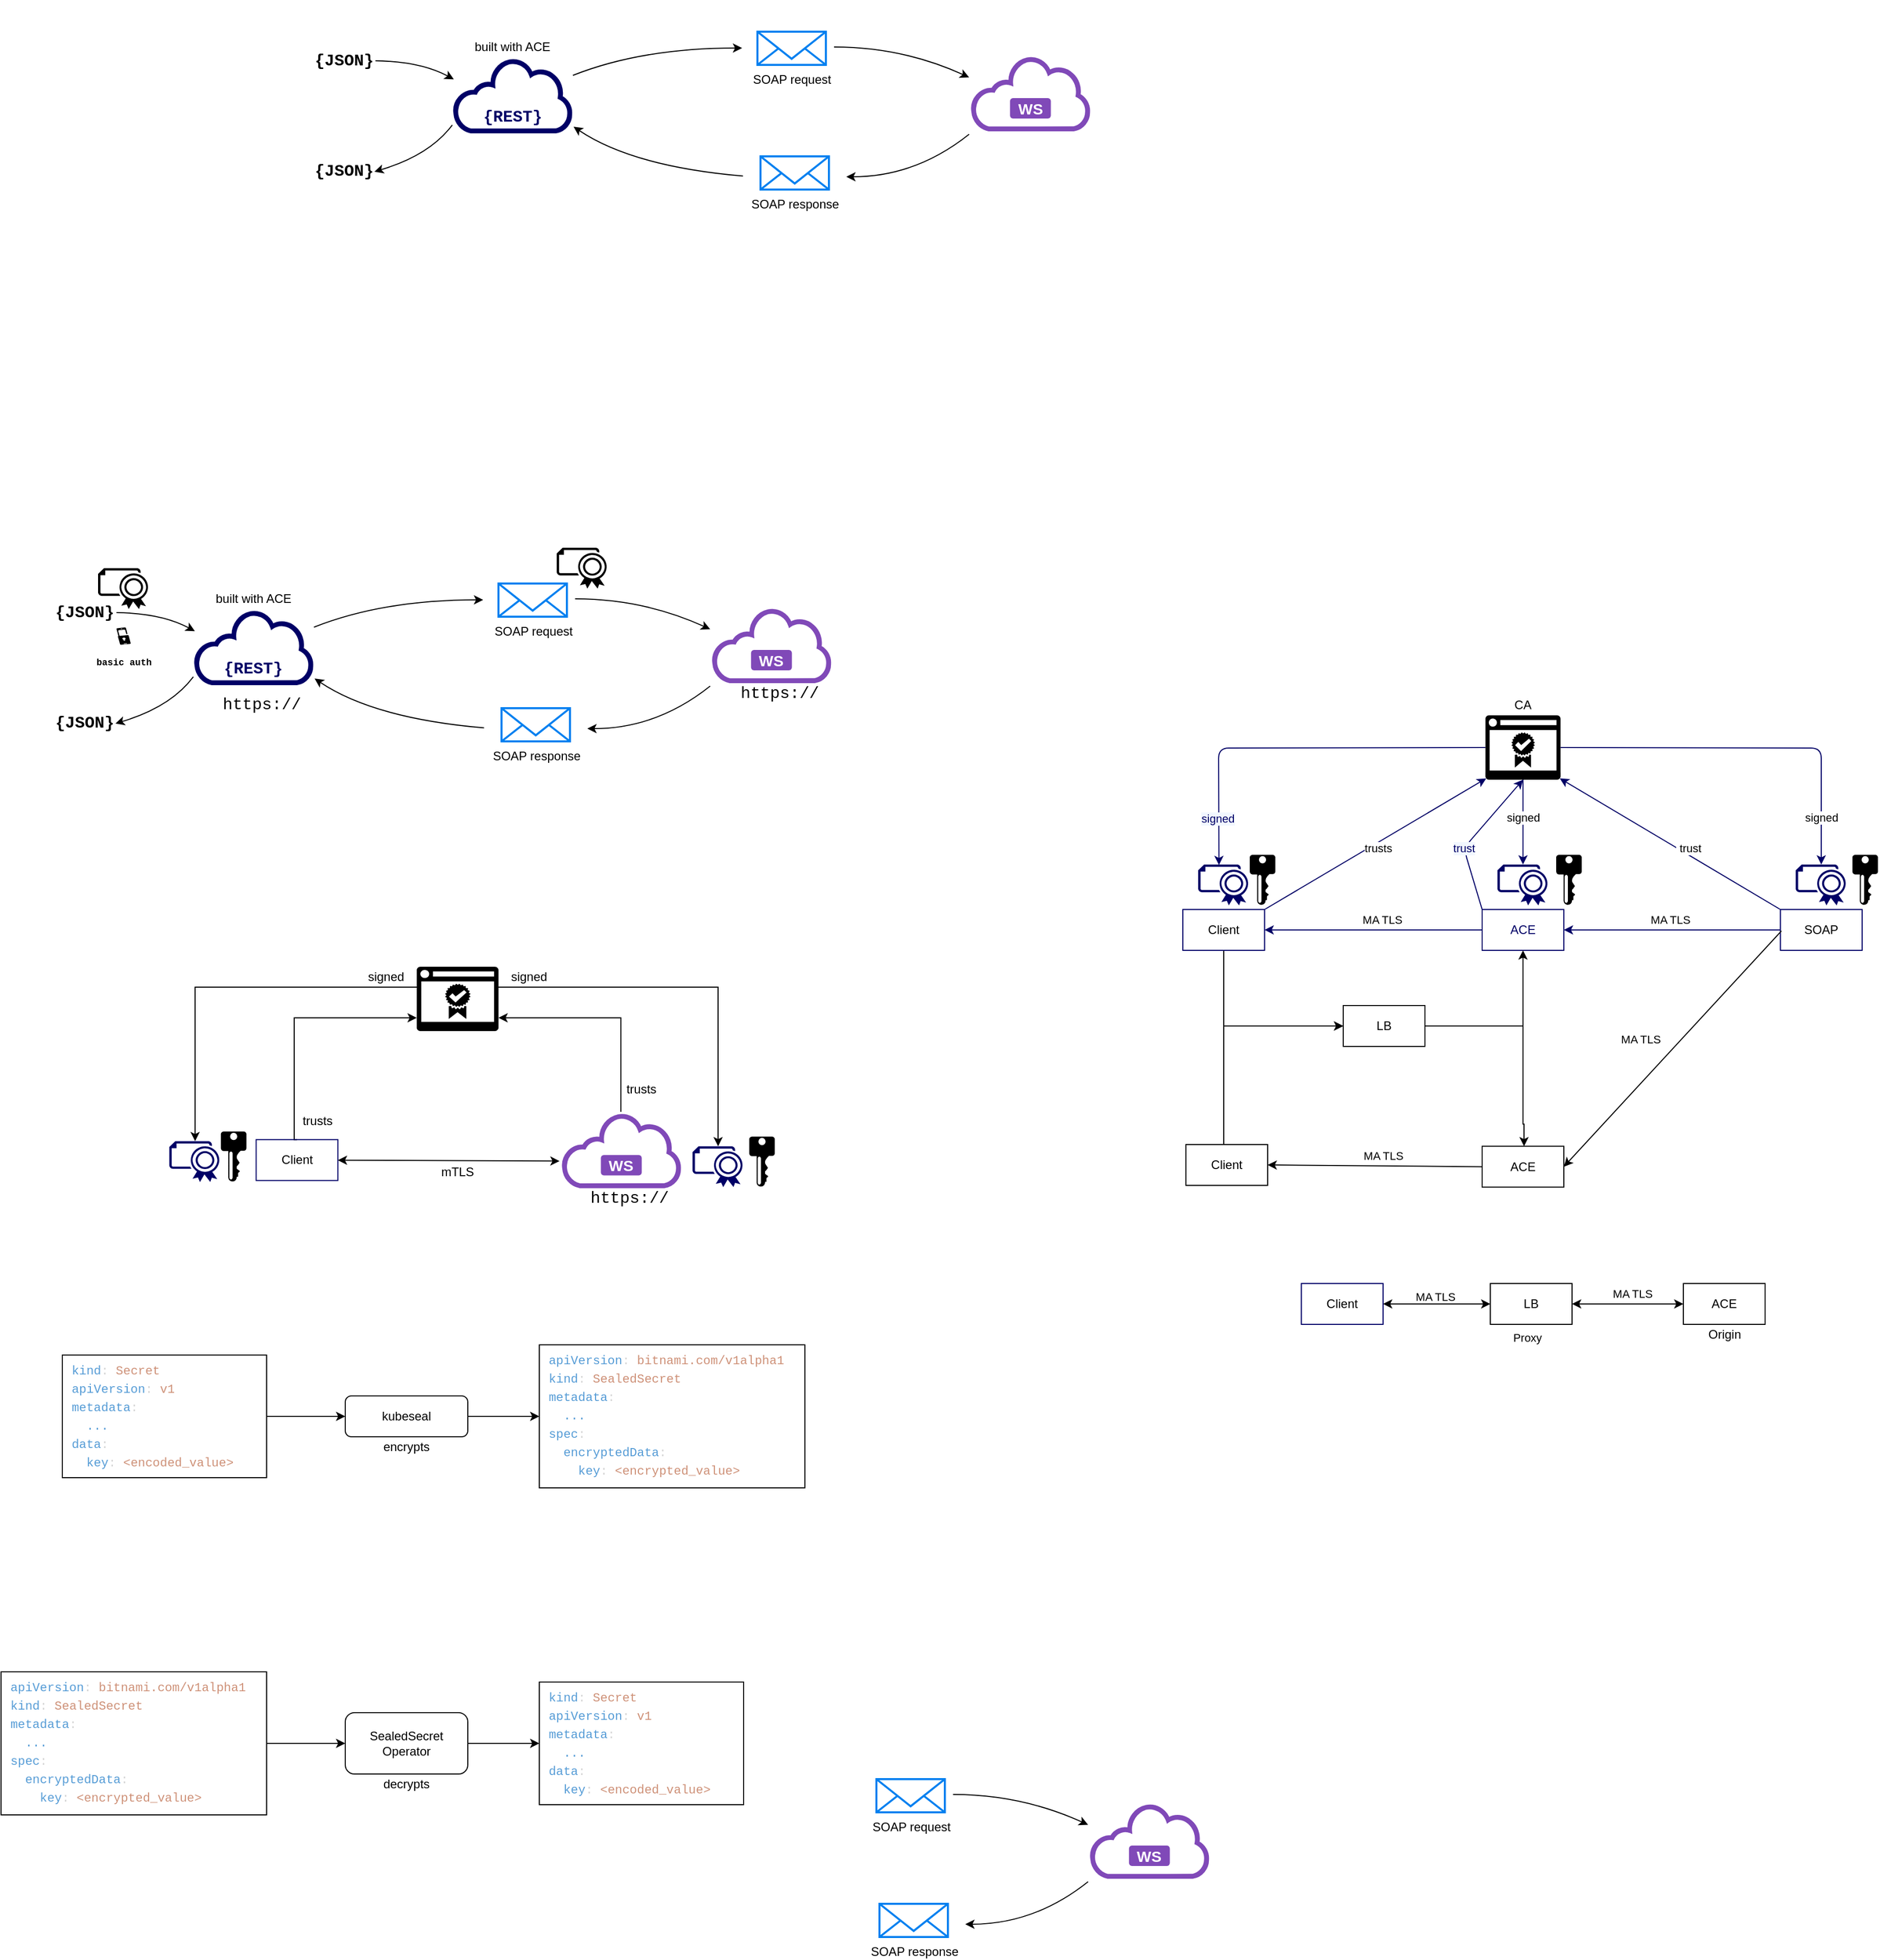 <mxfile version="13.7.9" type="device"><diagram id="s2Fi430hEb6-xvTt9j-P" name="Page-1"><mxGraphModel dx="6022" dy="1824" grid="1" gridSize="10" guides="1" tooltips="1" connect="1" arrows="1" fold="1" page="1" pageScale="1" pageWidth="1169" pageHeight="827" background="none" math="0" shadow="0"><root><mxCell id="0"/><mxCell id="1" parent="0"/><mxCell id="_jxXaFWW-dZACPK-E8hY-2" value="SOAP request" style="html=1;verticalLabelPosition=bottom;align=center;labelBackgroundColor=none;verticalAlign=top;strokeWidth=2;strokeColor=#0080F0;shadow=0;dashed=0;shape=mxgraph.ios7.icons.mail;fillColor=none;" parent="1" vertex="1"><mxGeometry x="-3080" y="215" width="67" height="32.5" as="geometry"/></mxCell><mxCell id="_jxXaFWW-dZACPK-E8hY-3" value="" style="endArrow=classic;html=1;fontColor=#FFFFFF;curved=1;" parent="1" edge="1"><mxGeometry width="50" height="50" relative="1" as="geometry"><mxPoint x="-3005" y="230" as="sourcePoint"/><mxPoint x="-2872.75" y="259.719" as="targetPoint"/><Array as="points"><mxPoint x="-2938" y="230"/></Array></mxGeometry></mxCell><mxCell id="_jxXaFWW-dZACPK-E8hY-4" value="SOAP response" style="html=1;verticalLabelPosition=bottom;align=center;labelBackgroundColor=none;verticalAlign=top;strokeWidth=2;strokeColor=#0080F0;shadow=0;dashed=0;shape=mxgraph.ios7.icons.mail;fillColor=none;" parent="1" vertex="1"><mxGeometry x="-3077" y="337" width="67" height="32.5" as="geometry"/></mxCell><mxCell id="_jxXaFWW-dZACPK-E8hY-5" value="" style="endArrow=classic;html=1;fontColor=#FFFFFF;curved=1;exitX=0;exitY=0.75;exitDx=0;exitDy=0;" parent="1" edge="1"><mxGeometry width="50" height="50" relative="1" as="geometry"><mxPoint x="-2872.75" y="315.375" as="sourcePoint"/><mxPoint x="-2993" y="357" as="targetPoint"/><Array as="points"><mxPoint x="-2925" y="357"/></Array></mxGeometry></mxCell><mxCell id="_jxXaFWW-dZACPK-E8hY-6" value="" style="aspect=fixed;pointerEvents=1;shadow=0;dashed=0;html=1;strokeColor=none;labelPosition=center;verticalLabelPosition=bottom;verticalAlign=top;align=center;shape=mxgraph.azure.certificate;labelBackgroundColor=none;fontFamily=Courier New;fontSize=16;fontColor=#FFFFFF;fillColor=#000000;" parent="1" vertex="1"><mxGeometry x="-3023" y="180" width="50" height="40" as="geometry"/></mxCell><mxCell id="fLvHwBjZrpjNvpv5mXEs-1" value="built with ACE" style="shape=image;verticalLabelPosition=bottom;labelBackgroundColor=none;verticalAlign=top;aspect=fixed;imageAspect=0;image=https://raw.githubusercontent.com/ot4i/ace-docker/master/app_connect_light_256x256.png;" parent="1" vertex="1"><mxGeometry x="-3335.61" y="184.13" width="31.74" height="31.74" as="geometry"/></mxCell><mxCell id="fLvHwBjZrpjNvpv5mXEs-3" value="{JSON}" style="text;html=1;strokeColor=none;fillColor=none;align=center;verticalAlign=middle;whiteSpace=wrap;rounded=0;labelBackgroundColor=none;fontFamily=Courier New;fontStyle=1;fontSize=16;" parent="1" vertex="1"><mxGeometry x="-3516" y="229" width="62" height="29" as="geometry"/></mxCell><mxCell id="fLvHwBjZrpjNvpv5mXEs-4" value="{JSON}" style="text;html=1;strokeColor=none;align=center;verticalAlign=middle;whiteSpace=wrap;rounded=0;labelBackgroundColor=none;fontFamily=Courier New;fontStyle=1;fontSize=16;" parent="1" vertex="1"><mxGeometry x="-3516" y="337" width="62" height="29" as="geometry"/></mxCell><mxCell id="fLvHwBjZrpjNvpv5mXEs-5" value="" style="curved=1;endArrow=classic;html=1;fontFamily=Courier New;fontSize=16;fontColor=#FFFFFF;exitX=-0.015;exitY=0.906;exitDx=0;exitDy=0;exitPerimeter=0;" parent="1" source="S-pmI-sFf-52IfxmcHyP-1" edge="1"><mxGeometry width="50" height="50" relative="1" as="geometry"><mxPoint x="-3364" y="312" as="sourcePoint"/><mxPoint x="-3455" y="352" as="targetPoint"/><Array as="points"><mxPoint x="-3401" y="336"/></Array></mxGeometry></mxCell><mxCell id="fLvHwBjZrpjNvpv5mXEs-6" value="" style="curved=1;endArrow=classic;html=1;fontFamily=Courier New;fontSize=16;fontColor=#FFFFFF;entryX=-0.002;entryY=0.276;entryDx=0;entryDy=0;exitX=1;exitY=0.5;exitDx=0;exitDy=0;entryPerimeter=0;" parent="1" source="fLvHwBjZrpjNvpv5mXEs-3" target="S-pmI-sFf-52IfxmcHyP-1" edge="1"><mxGeometry width="50" height="50" relative="1" as="geometry"><mxPoint x="-3370" y="251" as="sourcePoint"/><mxPoint x="-3358" y="274.465" as="targetPoint"/><Array as="points"><mxPoint x="-3410" y="244"/></Array></mxGeometry></mxCell><mxCell id="fLvHwBjZrpjNvpv5mXEs-7" value="" style="curved=1;endArrow=classic;html=1;fontFamily=Courier New;fontSize=16;fontColor=#FFFFFF;exitX=1.016;exitY=0.222;exitDx=0;exitDy=0;exitPerimeter=0;" parent="1" source="S-pmI-sFf-52IfxmcHyP-1" edge="1"><mxGeometry width="50" height="50" relative="1" as="geometry"><mxPoint x="-3271.21" y="274.465" as="sourcePoint"/><mxPoint x="-3095" y="231" as="targetPoint"/><Array as="points"><mxPoint x="-3193" y="231"/></Array></mxGeometry></mxCell><mxCell id="fLvHwBjZrpjNvpv5mXEs-8" value="" style="curved=1;endArrow=none;html=1;fontFamily=Courier New;fontSize=16;fontColor=#FFFFFF;entryX=-0.047;entryY=0.532;entryDx=0;entryDy=0;entryPerimeter=0;startArrow=classic;startFill=1;endFill=0;" parent="1" edge="1"><mxGeometry width="50" height="50" relative="1" as="geometry"><mxPoint x="-3260" y="308" as="sourcePoint"/><mxPoint x="-3094.149" y="356.29" as="targetPoint"/><Array as="points"><mxPoint x="-3202" y="347"/></Array></mxGeometry></mxCell><mxCell id="fLvHwBjZrpjNvpv5mXEs-9" value="https://" style="text;html=1;strokeColor=none;fillColor=none;align=center;verticalAlign=middle;whiteSpace=wrap;rounded=0;labelBackgroundColor=none;fontFamily=Courier New;fontSize=16;" parent="1" vertex="1"><mxGeometry x="-3377" y="324" width="131" height="20" as="geometry"/></mxCell><mxCell id="fLvHwBjZrpjNvpv5mXEs-10" value="&lt;font style=&quot;font-size: 9px&quot;&gt;&lt;b&gt;basic auth&lt;/b&gt;&lt;/font&gt;" style="verticalLabelPosition=bottom;html=1;verticalAlign=top;align=center;strokeColor=none;shape=mxgraph.azure.multi_factor_authentication;pointerEvents=1;labelBackgroundColor=none;fontFamily=Courier New;fontSize=16;fillColor=#000000;" parent="1" vertex="1"><mxGeometry x="-3454" y="258" width="14" height="17" as="geometry"/></mxCell><mxCell id="fLvHwBjZrpjNvpv5mXEs-11" value="" style="aspect=fixed;pointerEvents=1;shadow=0;dashed=0;html=1;strokeColor=none;labelPosition=center;verticalLabelPosition=bottom;verticalAlign=top;align=center;shape=mxgraph.azure.certificate;labelBackgroundColor=none;fontFamily=Courier New;fontSize=16;fontColor=#FFFFFF;fillColor=#000000;" parent="1" vertex="1"><mxGeometry x="-3472" y="200" width="50" height="40" as="geometry"/></mxCell><mxCell id="S-pmI-sFf-52IfxmcHyP-1" value="" style="aspect=fixed;pointerEvents=1;shadow=0;dashed=0;html=1;labelPosition=center;verticalLabelPosition=bottom;verticalAlign=top;align=center;shape=mxgraph.mscae.enterprise.internet_hollow;labelBackgroundColor=none;fontColor=#000000;strokeWidth=3;strokeColor=#000066;" parent="1" vertex="1"><mxGeometry x="-3377" y="242" width="114.52" height="71" as="geometry"/></mxCell><mxCell id="S-pmI-sFf-52IfxmcHyP-2" value="{REST}" style="text;html=1;strokeColor=none;align=center;verticalAlign=middle;whiteSpace=wrap;rounded=0;labelBackgroundColor=none;fontFamily=Courier New;fontStyle=1;fontSize=16;fontColor=#000066;" parent="1" vertex="1"><mxGeometry x="-3350.74" y="284" width="62" height="29" as="geometry"/></mxCell><mxCell id="iRGldr39KVxeXIt1R24s-1" style="edgeStyle=orthogonalEdgeStyle;rounded=0;orthogonalLoop=1;jettySize=auto;html=1;entryX=0;entryY=0.5;entryDx=0;entryDy=0;" parent="1" source="iRGldr39KVxeXIt1R24s-2" target="iRGldr39KVxeXIt1R24s-39" edge="1"><mxGeometry relative="1" as="geometry"><Array as="points"><mxPoint x="-2370" y="648"/></Array></mxGeometry></mxCell><mxCell id="iRGldr39KVxeXIt1R24s-2" value="Client" style="rounded=0;whiteSpace=wrap;html=1;fillColor=none;strokeColor=#000066;" parent="1" vertex="1"><mxGeometry x="-2410" y="534" width="80" height="40" as="geometry"/></mxCell><mxCell id="iRGldr39KVxeXIt1R24s-3" value="" style="group;fontColor=#FFFFFF;" parent="1" vertex="1" connectable="0"><mxGeometry x="-2405" y="474" width="70" height="50" as="geometry"/></mxCell><mxCell id="iRGldr39KVxeXIt1R24s-4" value="ACE" style="rounded=0;whiteSpace=wrap;html=1;fillColor=none;strokeColor=#000066;fontColor=#000066;" parent="1" vertex="1"><mxGeometry x="-2117" y="534" width="80" height="40" as="geometry"/></mxCell><mxCell id="iRGldr39KVxeXIt1R24s-5" value="SOAP" style="rounded=0;whiteSpace=wrap;html=1;fillColor=none;strokeColor=#000066;" parent="1" vertex="1"><mxGeometry x="-1825" y="534" width="80" height="40" as="geometry"/></mxCell><mxCell id="iRGldr39KVxeXIt1R24s-6" value="" style="endArrow=classic;html=1;exitX=0.5;exitY=1;exitDx=0;exitDy=0;exitPerimeter=0;entryX=0.5;entryY=0;entryDx=0;entryDy=0;entryPerimeter=0;strokeColor=#000066;labelBackgroundColor=#F2F7FF;fontColor=#000066;" parent="1" source="iRGldr39KVxeXIt1R24s-27" target="iRGldr39KVxeXIt1R24s-8" edge="1"><mxGeometry width="50" height="50" relative="1" as="geometry"><mxPoint x="-1995" y="524" as="sourcePoint"/><mxPoint x="-2055" y="484" as="targetPoint"/></mxGeometry></mxCell><mxCell id="iRGldr39KVxeXIt1R24s-7" value="signed" style="edgeLabel;html=1;align=center;verticalAlign=middle;resizable=0;points=[];labelBackgroundColor=#ffffff;" parent="iRGldr39KVxeXIt1R24s-6" vertex="1" connectable="0"><mxGeometry x="-0.104" relative="1" as="geometry"><mxPoint as="offset"/></mxGeometry></mxCell><mxCell id="iRGldr39KVxeXIt1R24s-8" value="" style="aspect=fixed;pointerEvents=1;shadow=0;dashed=0;html=1;labelPosition=center;verticalLabelPosition=bottom;verticalAlign=top;align=center;shape=mxgraph.azure.certificate;fontColor=#FFFFFF;strokeColor=none;fillColor=#000066;" parent="1" vertex="1"><mxGeometry x="-2102" y="490" width="50" height="40" as="geometry"/></mxCell><mxCell id="iRGldr39KVxeXIt1R24s-9" value="" style="aspect=fixed;pointerEvents=1;shadow=0;dashed=0;html=1;labelPosition=center;verticalLabelPosition=bottom;verticalAlign=top;align=center;shape=mxgraph.mscae.enterprise.key_permissions;fontColor=#FFFFFF;strokeColor=#FFFFFF;fillColor=#000000;" parent="1" vertex="1"><mxGeometry x="-2045" y="480" width="26" height="50" as="geometry"/></mxCell><mxCell id="iRGldr39KVxeXIt1R24s-10" value="" style="aspect=fixed;pointerEvents=1;shadow=0;dashed=0;html=1;strokeColor=none;labelPosition=center;verticalLabelPosition=bottom;verticalAlign=top;align=center;shape=mxgraph.azure.certificate;fontColor=#FFFFFF;fillColor=#000066;" parent="1" vertex="1"><mxGeometry x="-1810" y="490" width="50" height="40" as="geometry"/></mxCell><mxCell id="iRGldr39KVxeXIt1R24s-11" value="" style="aspect=fixed;pointerEvents=1;shadow=0;dashed=0;html=1;labelPosition=center;verticalLabelPosition=bottom;verticalAlign=top;align=center;shape=mxgraph.mscae.enterprise.key_permissions;fontColor=#FFFFFF;strokeColor=#FFFFFF;fillColor=#000000;" parent="1" vertex="1"><mxGeometry x="-1755" y="480" width="26" height="50" as="geometry"/></mxCell><mxCell id="iRGldr39KVxeXIt1R24s-12" value="" style="aspect=fixed;pointerEvents=1;shadow=0;dashed=0;html=1;strokeColor=none;labelPosition=center;verticalLabelPosition=bottom;verticalAlign=top;align=center;shape=mxgraph.azure.certificate;fontColor=#FFFFFF;fillColor=#000066;" parent="1" vertex="1"><mxGeometry x="-2395" y="490" width="50" height="40" as="geometry"/></mxCell><mxCell id="iRGldr39KVxeXIt1R24s-13" value="" style="aspect=fixed;pointerEvents=1;shadow=0;dashed=0;html=1;labelPosition=center;verticalLabelPosition=bottom;verticalAlign=top;align=center;shape=mxgraph.mscae.enterprise.key_permissions;fontColor=#FFFFFF;fillColor=#000000;strokeColor=#FFFFFF;" parent="1" vertex="1"><mxGeometry x="-2345" y="480" width="26" height="50" as="geometry"/></mxCell><mxCell id="iRGldr39KVxeXIt1R24s-14" value="" style="endArrow=classic;html=1;exitX=1;exitY=0.5;exitDx=0;exitDy=0;exitPerimeter=0;entryX=0.5;entryY=0;entryDx=0;entryDy=0;entryPerimeter=0;strokeColor=#000066;labelBackgroundColor=#F2F7FF;fontColor=#000066;" parent="1" source="iRGldr39KVxeXIt1R24s-27" target="iRGldr39KVxeXIt1R24s-10" edge="1"><mxGeometry width="50" height="50" relative="1" as="geometry"><mxPoint x="-1995" y="524" as="sourcePoint"/><mxPoint x="-1945" y="474" as="targetPoint"/><Array as="points"><mxPoint x="-1785" y="376"/></Array></mxGeometry></mxCell><mxCell id="iRGldr39KVxeXIt1R24s-15" value="signed" style="edgeLabel;html=1;align=center;verticalAlign=middle;resizable=0;points=[];labelBackgroundColor=#FFFFFF;" parent="iRGldr39KVxeXIt1R24s-14" vertex="1" connectable="0"><mxGeometry x="0.383" y="-49" relative="1" as="geometry"><mxPoint x="49" y="67.75" as="offset"/></mxGeometry></mxCell><mxCell id="iRGldr39KVxeXIt1R24s-16" value="" style="endArrow=classic;html=1;entryX=0.407;entryY=0.013;entryDx=0;entryDy=0;entryPerimeter=0;exitX=0;exitY=0.5;exitDx=0;exitDy=0;exitPerimeter=0;strokeColor=#000066;labelBackgroundColor=none;fontColor=#000066;" parent="1" source="iRGldr39KVxeXIt1R24s-27" target="iRGldr39KVxeXIt1R24s-12" edge="1"><mxGeometry width="50" height="50" relative="1" as="geometry"><mxPoint x="-1995" y="524" as="sourcePoint"/><mxPoint x="-1945" y="474" as="targetPoint"/><Array as="points"><mxPoint x="-2375" y="376"/></Array></mxGeometry></mxCell><mxCell id="iRGldr39KVxeXIt1R24s-17" value="signed" style="edgeLabel;html=1;align=center;verticalAlign=middle;resizable=0;points=[];labelBackgroundColor=#F2F7FF;fontColor=#000066;" parent="iRGldr39KVxeXIt1R24s-16" vertex="1" connectable="0"><mxGeometry x="0.755" y="-1" relative="1" as="geometry"><mxPoint as="offset"/></mxGeometry></mxCell><mxCell id="iRGldr39KVxeXIt1R24s-18" value="" style="endArrow=classic;html=1;entryX=1;entryY=0.5;entryDx=0;entryDy=0;exitX=0;exitY=0.5;exitDx=0;exitDy=0;fontColor=#FFFFFF;strokeColor=#000066;" parent="1" source="iRGldr39KVxeXIt1R24s-4" target="iRGldr39KVxeXIt1R24s-2" edge="1"><mxGeometry width="50" height="50" relative="1" as="geometry"><mxPoint x="-1995" y="524" as="sourcePoint"/><mxPoint x="-1945" y="474" as="targetPoint"/></mxGeometry></mxCell><mxCell id="iRGldr39KVxeXIt1R24s-19" value="&amp;nbsp;MA TLS&amp;nbsp;" style="edgeLabel;html=1;align=center;verticalAlign=middle;resizable=0;points=[];labelBackgroundColor=none;" parent="iRGldr39KVxeXIt1R24s-18" vertex="1" connectable="0"><mxGeometry x="-0.075" y="-1" relative="1" as="geometry"><mxPoint y="-9" as="offset"/></mxGeometry></mxCell><mxCell id="iRGldr39KVxeXIt1R24s-20" value="" style="endArrow=classic;html=1;entryX=1;entryY=0.5;entryDx=0;entryDy=0;fontColor=#FFFFFF;strokeColor=#000066;" parent="1" source="iRGldr39KVxeXIt1R24s-5" target="iRGldr39KVxeXIt1R24s-4" edge="1"><mxGeometry width="50" height="50" relative="1" as="geometry"><mxPoint x="-1995" y="524" as="sourcePoint"/><mxPoint x="-1945" y="474" as="targetPoint"/></mxGeometry></mxCell><mxCell id="iRGldr39KVxeXIt1R24s-21" value="&amp;nbsp;MA TLS&amp;nbsp;" style="edgeLabel;html=1;align=center;verticalAlign=middle;resizable=0;points=[];labelBackgroundColor=none;" parent="iRGldr39KVxeXIt1R24s-20" vertex="1" connectable="0"><mxGeometry x="0.019" y="3" relative="1" as="geometry"><mxPoint y="-13" as="offset"/></mxGeometry></mxCell><mxCell id="iRGldr39KVxeXIt1R24s-22" value="" style="endArrow=classic;html=1;entryX=0.01;entryY=0.98;entryDx=0;entryDy=0;entryPerimeter=0;exitX=1;exitY=0;exitDx=0;exitDy=0;labelBackgroundColor=#F2F7FF;strokeColor=#000066;fontColor=#000066;" parent="1" source="iRGldr39KVxeXIt1R24s-2" target="iRGldr39KVxeXIt1R24s-27" edge="1"><mxGeometry width="50" height="50" relative="1" as="geometry"><mxPoint x="-1995" y="524" as="sourcePoint"/><mxPoint x="-1945" y="474" as="targetPoint"/></mxGeometry></mxCell><mxCell id="iRGldr39KVxeXIt1R24s-23" value="trusts" style="edgeLabel;html=1;align=center;verticalAlign=middle;resizable=0;points=[];labelBackgroundColor=#FFFFFF;" parent="iRGldr39KVxeXIt1R24s-22" vertex="1" connectable="0"><mxGeometry x="0.028" y="2" relative="1" as="geometry"><mxPoint y="7.45" as="offset"/></mxGeometry></mxCell><mxCell id="iRGldr39KVxeXIt1R24s-24" value="trust" style="endArrow=classic;html=1;exitX=0;exitY=0;exitDx=0;exitDy=0;labelBackgroundColor=#F2F7FF;strokeColor=#000066;fontColor=#000066;" parent="1" source="iRGldr39KVxeXIt1R24s-4" edge="1"><mxGeometry x="-0.172" width="50" height="50" relative="1" as="geometry"><mxPoint x="-2155" y="524" as="sourcePoint"/><mxPoint x="-2077" y="407" as="targetPoint"/><Array as="points"><mxPoint x="-2135" y="474"/></Array><mxPoint as="offset"/></mxGeometry></mxCell><mxCell id="iRGldr39KVxeXIt1R24s-25" value="" style="endArrow=classic;html=1;entryX=0.99;entryY=0.98;entryDx=0;entryDy=0;entryPerimeter=0;exitX=0;exitY=0;exitDx=0;exitDy=0;strokeColor=#000066;labelBackgroundColor=#F2F7FF;fontColor=#000066;" parent="1" source="iRGldr39KVxeXIt1R24s-5" target="iRGldr39KVxeXIt1R24s-27" edge="1"><mxGeometry width="50" height="50" relative="1" as="geometry"><mxPoint x="-1995" y="524" as="sourcePoint"/><mxPoint x="-1945" y="474" as="targetPoint"/></mxGeometry></mxCell><mxCell id="iRGldr39KVxeXIt1R24s-26" value="&amp;nbsp;trust" style="edgeLabel;html=1;align=center;verticalAlign=middle;resizable=0;points=[];labelBackgroundColor=#FFFFFF;" parent="iRGldr39KVxeXIt1R24s-25" vertex="1" connectable="0"><mxGeometry x="-0.183" relative="1" as="geometry"><mxPoint x="-1.87" y="-7.66" as="offset"/></mxGeometry></mxCell><mxCell id="iRGldr39KVxeXIt1R24s-27" value="" style="outlineConnect=0;dashed=0;verticalLabelPosition=bottom;verticalAlign=top;align=center;html=1;shape=mxgraph.aws3.certificate_manager_2;gradientColor=none;fillColor=#000000;" parent="1" vertex="1"><mxGeometry x="-2113.75" y="344" width="73.5" height="63" as="geometry"/></mxCell><mxCell id="iRGldr39KVxeXIt1R24s-28" value="CA" style="text;html=1;strokeColor=none;fillColor=none;align=center;verticalAlign=middle;whiteSpace=wrap;rounded=0;" parent="1" vertex="1"><mxGeometry x="-2097" y="324" width="40" height="20" as="geometry"/></mxCell><mxCell id="iRGldr39KVxeXIt1R24s-29" value="ACE" style="rounded=0;whiteSpace=wrap;html=1;fillColor=none;" parent="1" vertex="1"><mxGeometry x="-2117" y="765.7" width="80" height="40" as="geometry"/></mxCell><mxCell id="iRGldr39KVxeXIt1R24s-30" value="" style="endArrow=classic;html=1;entryX=1;entryY=0.5;entryDx=0;entryDy=0;fontColor=#FFFFFF;" parent="1" target="iRGldr39KVxeXIt1R24s-29" edge="1"><mxGeometry width="50" height="50" relative="1" as="geometry"><mxPoint x="-1824" y="555" as="sourcePoint"/><mxPoint x="-2036" y="555" as="targetPoint"/></mxGeometry></mxCell><mxCell id="iRGldr39KVxeXIt1R24s-31" value="&amp;nbsp;MA TLS&amp;nbsp;" style="edgeLabel;html=1;align=center;verticalAlign=middle;resizable=0;points=[];labelBackgroundColor=none;" parent="iRGldr39KVxeXIt1R24s-30" vertex="1" connectable="0"><mxGeometry x="0.019" y="3" relative="1" as="geometry"><mxPoint x="-32" y="-13.71" as="offset"/></mxGeometry></mxCell><mxCell id="iRGldr39KVxeXIt1R24s-32" style="edgeStyle=orthogonalEdgeStyle;rounded=0;orthogonalLoop=1;jettySize=auto;html=1;entryX=0;entryY=0.5;entryDx=0;entryDy=0;" parent="1" source="iRGldr39KVxeXIt1R24s-33" target="iRGldr39KVxeXIt1R24s-39" edge="1"><mxGeometry relative="1" as="geometry"><Array as="points"><mxPoint x="-2370" y="648"/></Array></mxGeometry></mxCell><mxCell id="iRGldr39KVxeXIt1R24s-33" value="Client" style="rounded=0;whiteSpace=wrap;html=1;fillColor=none;" parent="1" vertex="1"><mxGeometry x="-2407" y="764" width="80" height="40" as="geometry"/></mxCell><mxCell id="iRGldr39KVxeXIt1R24s-34" value="" style="endArrow=classic;html=1;entryX=1;entryY=0.5;entryDx=0;entryDy=0;exitX=0;exitY=0.5;exitDx=0;exitDy=0;fontColor=#FFFFFF;" parent="1" source="iRGldr39KVxeXIt1R24s-29" target="iRGldr39KVxeXIt1R24s-33" edge="1"><mxGeometry width="50" height="50" relative="1" as="geometry"><mxPoint x="-2112" y="782" as="sourcePoint"/><mxPoint x="-2325" y="782" as="targetPoint"/></mxGeometry></mxCell><mxCell id="iRGldr39KVxeXIt1R24s-35" value="&amp;nbsp;MA TLS&amp;nbsp;" style="edgeLabel;html=1;align=center;verticalAlign=middle;resizable=0;points=[];labelBackgroundColor=none;" parent="iRGldr39KVxeXIt1R24s-34" vertex="1" connectable="0"><mxGeometry x="-0.075" y="-1" relative="1" as="geometry"><mxPoint y="-9" as="offset"/></mxGeometry></mxCell><mxCell id="Xc2wX1VS3xZVUnpflvfY-30" value="&amp;nbsp;MA TLS&amp;nbsp;" style="edgeLabel;html=1;align=center;verticalAlign=middle;resizable=0;points=[];labelBackgroundColor=none;" parent="iRGldr39KVxeXIt1R24s-34" vertex="1" connectable="0"><mxGeometry x="-0.075" y="-1" relative="1" as="geometry"><mxPoint x="50.62" y="129" as="offset"/></mxGeometry></mxCell><mxCell id="Xc2wX1VS3xZVUnpflvfY-32" value="Proxy" style="edgeLabel;html=1;align=center;verticalAlign=middle;resizable=0;points=[];labelBackgroundColor=none;" parent="iRGldr39KVxeXIt1R24s-34" vertex="1" connectable="0"><mxGeometry x="-0.075" y="-1" relative="1" as="geometry"><mxPoint x="140.62" y="169" as="offset"/></mxGeometry></mxCell><mxCell id="Xc2wX1VS3xZVUnpflvfY-34" value="&amp;nbsp;MA TLS&amp;nbsp;" style="edgeLabel;html=1;align=center;verticalAlign=middle;resizable=0;points=[];labelBackgroundColor=none;" parent="iRGldr39KVxeXIt1R24s-34" vertex="1" connectable="0"><mxGeometry x="-0.075" y="-1" relative="1" as="geometry"><mxPoint x="244.13" y="126.09" as="offset"/></mxGeometry></mxCell><mxCell id="iRGldr39KVxeXIt1R24s-37" style="edgeStyle=orthogonalEdgeStyle;rounded=0;orthogonalLoop=1;jettySize=auto;html=1;" parent="1" source="iRGldr39KVxeXIt1R24s-39" target="iRGldr39KVxeXIt1R24s-4" edge="1"><mxGeometry relative="1" as="geometry"><Array as="points"><mxPoint x="-2077" y="648"/></Array></mxGeometry></mxCell><mxCell id="iRGldr39KVxeXIt1R24s-38" style="edgeStyle=orthogonalEdgeStyle;rounded=0;orthogonalLoop=1;jettySize=auto;html=1;" parent="1" source="iRGldr39KVxeXIt1R24s-39" target="iRGldr39KVxeXIt1R24s-29" edge="1"><mxGeometry relative="1" as="geometry"><Array as="points"><mxPoint x="-2077" y="648"/><mxPoint x="-2077" y="744"/><mxPoint x="-2076" y="744"/></Array><mxPoint x="-2076" y="763" as="targetPoint"/></mxGeometry></mxCell><mxCell id="iRGldr39KVxeXIt1R24s-39" value="LB&lt;br&gt;" style="rounded=0;whiteSpace=wrap;html=1;fillColor=none;" parent="1" vertex="1"><mxGeometry x="-2253" y="628" width="80" height="40" as="geometry"/></mxCell><mxCell id="iRGldr39KVxeXIt1R24s-66" style="rounded=0;orthogonalLoop=1;jettySize=auto;html=1;entryX=-0.028;entryY=0.648;entryDx=0;entryDy=0;labelBackgroundColor=#F2F7FF;strokeColor=#000000;fontColor=#000000;entryPerimeter=0;startArrow=classic;startFill=1;" parent="1" source="iRGldr39KVxeXIt1R24s-44" target="iRGldr39KVxeXIt1R24s-53" edge="1"><mxGeometry relative="1" as="geometry"/></mxCell><mxCell id="iRGldr39KVxeXIt1R24s-74" style="rounded=0;orthogonalLoop=1;jettySize=auto;html=1;entryX=0.5;entryY=1;entryDx=0;entryDy=0;entryPerimeter=0;labelBackgroundColor=#F2F7FF;startArrow=classic;startFill=1;fontColor=#000000;strokeColor=none;edgeStyle=orthogonalEdgeStyle;exitX=0.5;exitY=0;exitDx=0;exitDy=0;" parent="1" source="iRGldr39KVxeXIt1R24s-44" target="iRGldr39KVxeXIt1R24s-47" edge="1"><mxGeometry relative="1" as="geometry"><Array as="points"><mxPoint x="-3360" y="707"/><mxPoint x="-3150" y="707"/><mxPoint x="-3150" y="653"/></Array></mxGeometry></mxCell><mxCell id="iRGldr39KVxeXIt1R24s-75" style="edgeStyle=orthogonalEdgeStyle;rounded=0;orthogonalLoop=1;jettySize=auto;html=1;labelBackgroundColor=#F2F7FF;startArrow=none;startFill=0;strokeColor=#000000;fontColor=#000000;exitX=0.5;exitY=0;exitDx=0;exitDy=0;" parent="1" source="iRGldr39KVxeXIt1R24s-44" target="iRGldr39KVxeXIt1R24s-47" edge="1"><mxGeometry relative="1" as="geometry"><mxPoint x="-3161" y="630" as="targetPoint"/><Array as="points"><mxPoint x="-3280" y="759"/><mxPoint x="-3280" y="640"/></Array></mxGeometry></mxCell><mxCell id="iRGldr39KVxeXIt1R24s-44" value="Client" style="rounded=0;whiteSpace=wrap;html=1;fillColor=none;strokeColor=#000066;" parent="1" vertex="1"><mxGeometry x="-3317.24" y="759.2" width="80" height="40" as="geometry"/></mxCell><mxCell id="iRGldr39KVxeXIt1R24s-60" value="" style="edgeStyle=orthogonalEdgeStyle;rounded=0;orthogonalLoop=1;jettySize=auto;html=1;entryX=0.5;entryY=0;entryDx=0;entryDy=0;entryPerimeter=0;labelBackgroundColor=none;strokeColor=#000000;fontColor=#000000;" parent="1" source="iRGldr39KVxeXIt1R24s-47" target="iRGldr39KVxeXIt1R24s-56" edge="1"><mxGeometry x="0.726" relative="1" as="geometry"><Array as="points"><mxPoint x="-3377" y="610"/><mxPoint x="-3377" y="761"/></Array><mxPoint as="offset"/></mxGeometry></mxCell><mxCell id="iRGldr39KVxeXIt1R24s-47" value="" style="outlineConnect=0;dashed=0;verticalLabelPosition=bottom;verticalAlign=top;align=center;html=1;shape=mxgraph.aws3.certificate_manager_2;gradientColor=none;fillColor=#000000;" parent="1" vertex="1"><mxGeometry x="-3160" y="590" width="80" height="63" as="geometry"/></mxCell><mxCell id="iRGldr39KVxeXIt1R24s-50" value="" style="group" parent="1" vertex="1" connectable="0"><mxGeometry x="-2870" y="240" width="131" height="93" as="geometry"/></mxCell><mxCell id="_jxXaFWW-dZACPK-E8hY-7" value="https://" style="text;html=1;strokeColor=none;fillColor=none;align=center;verticalAlign=middle;whiteSpace=wrap;rounded=0;labelBackgroundColor=none;fontFamily=Courier New;fontSize=16;" parent="iRGldr39KVxeXIt1R24s-50" vertex="1"><mxGeometry y="73" width="131" height="20" as="geometry"/></mxCell><mxCell id="_jxXaFWW-dZACPK-E8hY-12" value="" style="aspect=fixed;pointerEvents=1;shadow=0;dashed=0;html=1;labelPosition=center;verticalLabelPosition=bottom;verticalAlign=top;align=center;shape=mxgraph.mscae.enterprise.internet_hollow;labelBackgroundColor=none;fontColor=#000000;strokeWidth=3;strokeColor=#8049B8;" parent="iRGldr39KVxeXIt1R24s-50" vertex="1"><mxGeometry width="114.52" height="71" as="geometry"/></mxCell><mxCell id="_jxXaFWW-dZACPK-E8hY-14" value="WS" style="text;html=1;strokeColor=none;align=center;verticalAlign=middle;whiteSpace=wrap;rounded=1;labelBackgroundColor=none;fontColor=#FFFFFF;fontStyle=1;fontSize=15;fillColor=#8049B8;" parent="iRGldr39KVxeXIt1R24s-50" vertex="1"><mxGeometry x="37.26" y="40" width="40" height="20" as="geometry"/></mxCell><mxCell id="iRGldr39KVxeXIt1R24s-51" value="" style="group" parent="1" vertex="1" connectable="0"><mxGeometry x="-3017" y="734.2" width="131" height="93" as="geometry"/></mxCell><mxCell id="iRGldr39KVxeXIt1R24s-52" value="https://" style="text;html=1;strokeColor=none;fillColor=none;align=center;verticalAlign=middle;whiteSpace=wrap;rounded=0;labelBackgroundColor=none;fontFamily=Courier New;fontSize=16;" parent="iRGldr39KVxeXIt1R24s-51" vertex="1"><mxGeometry y="73" width="131" height="20" as="geometry"/></mxCell><mxCell id="iRGldr39KVxeXIt1R24s-53" value="" style="aspect=fixed;pointerEvents=1;shadow=0;dashed=0;html=1;labelPosition=center;verticalLabelPosition=bottom;verticalAlign=top;align=center;shape=mxgraph.mscae.enterprise.internet_hollow;labelBackgroundColor=none;fontColor=#000000;strokeWidth=3;strokeColor=#8049B8;" parent="iRGldr39KVxeXIt1R24s-51" vertex="1"><mxGeometry width="114.52" height="71" as="geometry"/></mxCell><mxCell id="iRGldr39KVxeXIt1R24s-54" value="WS" style="text;html=1;strokeColor=none;align=center;verticalAlign=middle;whiteSpace=wrap;rounded=1;labelBackgroundColor=none;fontColor=#FFFFFF;fontStyle=1;fontSize=15;fillColor=#8049B8;" parent="iRGldr39KVxeXIt1R24s-51" vertex="1"><mxGeometry x="37.26" y="40" width="40" height="20" as="geometry"/></mxCell><mxCell id="iRGldr39KVxeXIt1R24s-56" value="" style="aspect=fixed;pointerEvents=1;shadow=0;dashed=0;html=1;strokeColor=none;labelPosition=center;verticalLabelPosition=bottom;verticalAlign=top;align=center;shape=mxgraph.azure.certificate;fontColor=#FFFFFF;fillColor=#000066;" parent="1" vertex="1"><mxGeometry x="-3402.24" y="760.7" width="50" height="40" as="geometry"/></mxCell><mxCell id="iRGldr39KVxeXIt1R24s-57" value="" style="aspect=fixed;pointerEvents=1;shadow=0;dashed=0;html=1;labelPosition=center;verticalLabelPosition=bottom;verticalAlign=top;align=center;shape=mxgraph.mscae.enterprise.key_permissions;fontColor=#FFFFFF;fillColor=#000000;strokeColor=#FFFFFF;" parent="1" vertex="1"><mxGeometry x="-3352.24" y="750.7" width="26" height="50" as="geometry"/></mxCell><mxCell id="iRGldr39KVxeXIt1R24s-80" style="edgeStyle=orthogonalEdgeStyle;rounded=0;orthogonalLoop=1;jettySize=auto;html=1;labelBackgroundColor=#FFFFFF;startArrow=classic;startFill=1;strokeColor=#000000;fontColor=#000000;endArrow=none;endFill=0;" parent="1" source="iRGldr39KVxeXIt1R24s-58" target="iRGldr39KVxeXIt1R24s-47" edge="1"><mxGeometry relative="1" as="geometry"><Array as="points"><mxPoint x="-2865" y="610"/></Array></mxGeometry></mxCell><mxCell id="iRGldr39KVxeXIt1R24s-58" value="" style="aspect=fixed;pointerEvents=1;shadow=0;dashed=0;html=1;strokeColor=none;labelPosition=center;verticalLabelPosition=bottom;verticalAlign=top;align=center;shape=mxgraph.azure.certificate;fontColor=#FFFFFF;fillColor=#000066;" parent="1" vertex="1"><mxGeometry x="-2890" y="765.7" width="50" height="40" as="geometry"/></mxCell><mxCell id="iRGldr39KVxeXIt1R24s-59" value="" style="aspect=fixed;pointerEvents=1;shadow=0;dashed=0;html=1;labelPosition=center;verticalLabelPosition=bottom;verticalAlign=top;align=center;shape=mxgraph.mscae.enterprise.key_permissions;fontColor=#FFFFFF;strokeColor=#FFFFFF;fillColor=#000000;" parent="1" vertex="1"><mxGeometry x="-2835" y="755.7" width="26" height="50" as="geometry"/></mxCell><mxCell id="iRGldr39KVxeXIt1R24s-76" style="edgeStyle=orthogonalEdgeStyle;rounded=0;orthogonalLoop=1;jettySize=auto;html=1;labelBackgroundColor=#F2F7FF;startArrow=none;startFill=0;strokeColor=#000000;fontColor=#000000;exitX=0.496;exitY=-0.031;exitDx=0;exitDy=0;exitPerimeter=0;" parent="1" source="iRGldr39KVxeXIt1R24s-53" target="iRGldr39KVxeXIt1R24s-47" edge="1"><mxGeometry relative="1" as="geometry"><Array as="points"><mxPoint x="-2960" y="732"/><mxPoint x="-2960" y="640"/></Array></mxGeometry></mxCell><mxCell id="Xc2wX1VS3xZVUnpflvfY-1" value="signed" style="text;html=1;strokeColor=none;fillColor=none;align=center;verticalAlign=middle;whiteSpace=wrap;rounded=0;" parent="1" vertex="1"><mxGeometry x="-3210" y="590" width="40" height="20" as="geometry"/></mxCell><mxCell id="Xc2wX1VS3xZVUnpflvfY-2" value="signed" style="text;html=1;strokeColor=none;fillColor=none;align=center;verticalAlign=middle;whiteSpace=wrap;rounded=0;" parent="1" vertex="1"><mxGeometry x="-3070" y="590" width="40" height="20" as="geometry"/></mxCell><mxCell id="Xc2wX1VS3xZVUnpflvfY-3" value="trusts" style="text;html=1;strokeColor=none;fillColor=none;align=center;verticalAlign=middle;whiteSpace=wrap;rounded=0;" parent="1" vertex="1"><mxGeometry x="-3277.24" y="730.7" width="40" height="20" as="geometry"/></mxCell><mxCell id="Xc2wX1VS3xZVUnpflvfY-4" value="trusts" style="text;html=1;strokeColor=none;fillColor=none;align=center;verticalAlign=middle;whiteSpace=wrap;rounded=0;" parent="1" vertex="1"><mxGeometry x="-2960" y="700" width="40" height="20" as="geometry"/></mxCell><mxCell id="Xc2wX1VS3xZVUnpflvfY-11" style="edgeStyle=orthogonalEdgeStyle;rounded=0;orthogonalLoop=1;jettySize=auto;html=1;labelBackgroundColor=none;" parent="1" source="Xc2wX1VS3xZVUnpflvfY-6" target="Xc2wX1VS3xZVUnpflvfY-9" edge="1"><mxGeometry relative="1" as="geometry"/></mxCell><mxCell id="Xc2wX1VS3xZVUnpflvfY-6" value="&lt;div style=&quot;color: rgb(212 , 212 , 212) ; font-family: &amp;#34;menlo&amp;#34; , &amp;#34;monaco&amp;#34; , &amp;#34;courier new&amp;#34; , monospace ; font-weight: normal ; font-size: 12px ; line-height: 18px&quot;&gt;&lt;div&gt;&lt;span style=&quot;color: rgb(86 , 156 , 214)&quot;&gt;&amp;nbsp;kind&lt;/span&gt;&lt;span style=&quot;color: rgb(212 , 212 , 212)&quot;&gt;: &lt;/span&gt;&lt;span style=&quot;color: rgb(206 , 145 , 120)&quot;&gt;Secret&lt;/span&gt;&lt;/div&gt;&lt;div&gt;&lt;span style=&quot;color: #569cd6&quot;&gt;&amp;nbsp;apiVersion&lt;/span&gt;&lt;span style=&quot;color: #d4d4d4&quot;&gt;: &lt;/span&gt;&lt;span style=&quot;color: #ce9178&quot;&gt;v1&lt;/span&gt;&lt;/div&gt;&lt;div&gt;&lt;span style=&quot;color: #569cd6&quot;&gt;&amp;nbsp;metadata&lt;/span&gt;&lt;span style=&quot;color: #d4d4d4&quot;&gt;:&lt;/span&gt;&lt;/div&gt;&lt;div&gt;&lt;span style=&quot;color: rgb(86 , 156 , 214)&quot;&gt;&amp;nbsp; &amp;nbsp;...&lt;/span&gt;&lt;/div&gt;&lt;div&gt;&lt;span style=&quot;color: rgb(86 , 156 , 214)&quot;&gt;&amp;nbsp;data&lt;/span&gt;&lt;span&gt;:&lt;/span&gt;&lt;br&gt;&lt;span style=&quot;color: #d4d4d4&quot;&gt;&lt;/span&gt;&lt;/div&gt;&lt;div&gt;&lt;span style=&quot;color: rgb(212 , 212 , 212)&quot;&gt;&lt;/span&gt;&lt;span style=&quot;color: rgb(86 , 156 , 214)&quot;&gt;&amp;nbsp; &amp;nbsp;key&lt;/span&gt;&lt;span style=&quot;color: rgb(212 , 212 , 212)&quot;&gt;: &lt;/span&gt;&lt;span style=&quot;color: rgb(206 , 145 , 120)&quot;&gt;&amp;lt;encoded_value&amp;gt;&lt;/span&gt;&lt;/div&gt;&lt;/div&gt;" style="text;whiteSpace=wrap;html=1;strokeColor=#000000;perimeterSpacing=0;" parent="1" vertex="1"><mxGeometry x="-3507.0" y="970" width="200" height="120" as="geometry"/></mxCell><mxCell id="Xc2wX1VS3xZVUnpflvfY-8" value="&lt;div style=&quot;font-family: &amp;#34;menlo&amp;#34; , &amp;#34;monaco&amp;#34; , &amp;#34;courier new&amp;#34; , monospace ; font-weight: normal ; font-size: 12px ; line-height: 18px&quot;&gt;&lt;div style=&quot;color: rgb(212 , 212 , 212)&quot;&gt;&lt;span style=&quot;color: rgb(86 , 156 , 214)&quot;&gt;&amp;nbsp;apiVersion&lt;/span&gt;&lt;span style=&quot;color: rgb(212 , 212 , 212)&quot;&gt;: &lt;/span&gt;&lt;span style=&quot;color: rgb(206 , 145 , 120)&quot;&gt;bitnami.com/v1alpha1&lt;/span&gt;&lt;/div&gt;&lt;div style=&quot;color: rgb(212 , 212 , 212)&quot;&gt;&lt;span style=&quot;color: #569cd6&quot;&gt;&amp;nbsp;kind&lt;/span&gt;&lt;span style=&quot;color: #d4d4d4&quot;&gt;: &lt;/span&gt;&lt;span style=&quot;color: #ce9178&quot;&gt;SealedSecret&lt;/span&gt;&lt;/div&gt;&lt;div style=&quot;color: rgb(212 , 212 , 212)&quot;&gt;&lt;span style=&quot;color: #569cd6&quot;&gt;&amp;nbsp;metadata&lt;/span&gt;&lt;span style=&quot;color: #d4d4d4&quot;&gt;:&lt;/span&gt;&lt;/div&gt;&lt;div&gt;&lt;font color=&quot;#569cd6&quot;&gt;&amp;nbsp; &amp;nbsp;...&lt;/font&gt;&lt;/div&gt;&lt;div style=&quot;color: rgb(212 , 212 , 212)&quot;&gt;&lt;span style=&quot;color: #569cd6&quot;&gt;&amp;nbsp;spec&lt;/span&gt;&lt;span style=&quot;color: #d4d4d4&quot;&gt;:&lt;/span&gt;&lt;/div&gt;&lt;div style=&quot;color: rgb(212 , 212 , 212)&quot;&gt;&lt;span style=&quot;color: #d4d4d4&quot;&gt;&lt;/span&gt;&lt;span style=&quot;color: #569cd6&quot;&gt;&amp;nbsp; &amp;nbsp;encryptedData&lt;/span&gt;&lt;span style=&quot;color: #d4d4d4&quot;&gt;:&lt;/span&gt;&lt;/div&gt;&lt;div style=&quot;color: rgb(212 , 212 , 212)&quot;&gt;&lt;span style=&quot;color: rgb(212 , 212 , 212)&quot;&gt;&lt;/span&gt;&lt;span style=&quot;color: rgb(86 , 156 , 214)&quot;&gt;&amp;nbsp; &amp;nbsp; &amp;nbsp;key&lt;/span&gt;&lt;span style=&quot;color: rgb(212 , 212 , 212)&quot;&gt;: &lt;/span&gt;&lt;span style=&quot;color: rgb(206 , 145 , 120)&quot;&gt;&amp;lt;encrypted_value&amp;gt;&lt;/span&gt;&lt;/div&gt;&lt;/div&gt;" style="text;whiteSpace=wrap;html=1;strokeColor=#000000;" parent="1" vertex="1"><mxGeometry x="-3040" y="960" width="260" height="140" as="geometry"/></mxCell><mxCell id="Xc2wX1VS3xZVUnpflvfY-12" style="edgeStyle=orthogonalEdgeStyle;rounded=0;orthogonalLoop=1;jettySize=auto;html=1;entryX=0;entryY=0.5;entryDx=0;entryDy=0;labelBackgroundColor=none;" parent="1" source="Xc2wX1VS3xZVUnpflvfY-9" target="Xc2wX1VS3xZVUnpflvfY-8" edge="1"><mxGeometry relative="1" as="geometry"/></mxCell><mxCell id="Xc2wX1VS3xZVUnpflvfY-9" value="kubeseal" style="rounded=1;whiteSpace=wrap;html=1;strokeColor=#000000;fillColor=none;" parent="1" vertex="1"><mxGeometry x="-3230" y="1010" width="120" height="40" as="geometry"/></mxCell><mxCell id="Xc2wX1VS3xZVUnpflvfY-14" value="&lt;div style=&quot;color: rgb(212 , 212 , 212) ; font-family: &amp;#34;menlo&amp;#34; , &amp;#34;monaco&amp;#34; , &amp;#34;courier new&amp;#34; , monospace ; font-weight: normal ; font-size: 12px ; line-height: 18px&quot;&gt;&lt;div&gt;&lt;span style=&quot;color: rgb(86 , 156 , 214)&quot;&gt;&amp;nbsp;kind&lt;/span&gt;&lt;span style=&quot;color: rgb(212 , 212 , 212)&quot;&gt;: &lt;/span&gt;&lt;span style=&quot;color: rgb(206 , 145 , 120)&quot;&gt;Secret&lt;/span&gt;&lt;/div&gt;&lt;div&gt;&lt;span style=&quot;color: #569cd6&quot;&gt;&amp;nbsp;apiVersion&lt;/span&gt;&lt;span style=&quot;color: #d4d4d4&quot;&gt;: &lt;/span&gt;&lt;span style=&quot;color: #ce9178&quot;&gt;v1&lt;/span&gt;&lt;/div&gt;&lt;div&gt;&lt;span style=&quot;color: #569cd6&quot;&gt;&amp;nbsp;metadata&lt;/span&gt;&lt;span style=&quot;color: #d4d4d4&quot;&gt;:&lt;/span&gt;&lt;/div&gt;&lt;div&gt;&lt;span style=&quot;color: rgb(86 , 156 , 214)&quot;&gt;&amp;nbsp; &amp;nbsp;...&lt;/span&gt;&lt;/div&gt;&lt;div&gt;&lt;span style=&quot;color: rgb(86 , 156 , 214)&quot;&gt;&amp;nbsp;data&lt;/span&gt;&lt;span&gt;:&lt;/span&gt;&lt;br&gt;&lt;span style=&quot;color: #d4d4d4&quot;&gt;&lt;/span&gt;&lt;/div&gt;&lt;div&gt;&lt;span style=&quot;color: rgb(212 , 212 , 212)&quot;&gt;&lt;/span&gt;&lt;span style=&quot;color: rgb(86 , 156 , 214)&quot;&gt;&amp;nbsp; &amp;nbsp;key&lt;/span&gt;&lt;span style=&quot;color: rgb(212 , 212 , 212)&quot;&gt;: &lt;/span&gt;&lt;span style=&quot;color: rgb(206 , 145 , 120)&quot;&gt;&amp;lt;encoded_value&amp;gt;&lt;/span&gt;&lt;/div&gt;&lt;/div&gt;" style="text;whiteSpace=wrap;html=1;strokeColor=#000000;perimeterSpacing=0;" parent="1" vertex="1"><mxGeometry x="-3040.0" y="1290" width="200" height="120" as="geometry"/></mxCell><mxCell id="Xc2wX1VS3xZVUnpflvfY-18" style="edgeStyle=orthogonalEdgeStyle;rounded=0;orthogonalLoop=1;jettySize=auto;html=1;labelBackgroundColor=none;" parent="1" source="Xc2wX1VS3xZVUnpflvfY-15" target="Xc2wX1VS3xZVUnpflvfY-17" edge="1"><mxGeometry relative="1" as="geometry"/></mxCell><mxCell id="Xc2wX1VS3xZVUnpflvfY-15" value="&lt;div style=&quot;font-family: &amp;#34;menlo&amp;#34; , &amp;#34;monaco&amp;#34; , &amp;#34;courier new&amp;#34; , monospace ; font-weight: normal ; font-size: 12px ; line-height: 18px&quot;&gt;&lt;div style=&quot;color: rgb(212 , 212 , 212)&quot;&gt;&lt;span style=&quot;color: rgb(86 , 156 , 214)&quot;&gt;&amp;nbsp;apiVersion&lt;/span&gt;&lt;span style=&quot;color: rgb(212 , 212 , 212)&quot;&gt;: &lt;/span&gt;&lt;span style=&quot;color: rgb(206 , 145 , 120)&quot;&gt;bitnami.com/v1alpha1&lt;/span&gt;&lt;/div&gt;&lt;div style=&quot;color: rgb(212 , 212 , 212)&quot;&gt;&lt;span style=&quot;color: #569cd6&quot;&gt;&amp;nbsp;kind&lt;/span&gt;&lt;span style=&quot;color: #d4d4d4&quot;&gt;: &lt;/span&gt;&lt;span style=&quot;color: #ce9178&quot;&gt;SealedSecret&lt;/span&gt;&lt;/div&gt;&lt;div style=&quot;color: rgb(212 , 212 , 212)&quot;&gt;&lt;span style=&quot;color: #569cd6&quot;&gt;&amp;nbsp;metadata&lt;/span&gt;&lt;span style=&quot;color: #d4d4d4&quot;&gt;:&lt;/span&gt;&lt;/div&gt;&lt;div&gt;&lt;font color=&quot;#569cd6&quot;&gt;&amp;nbsp; &amp;nbsp;...&lt;/font&gt;&lt;/div&gt;&lt;div style=&quot;color: rgb(212 , 212 , 212)&quot;&gt;&lt;span style=&quot;color: #569cd6&quot;&gt;&amp;nbsp;spec&lt;/span&gt;&lt;span style=&quot;color: #d4d4d4&quot;&gt;:&lt;/span&gt;&lt;/div&gt;&lt;div style=&quot;color: rgb(212 , 212 , 212)&quot;&gt;&lt;span style=&quot;color: #d4d4d4&quot;&gt;&lt;/span&gt;&lt;span style=&quot;color: #569cd6&quot;&gt;&amp;nbsp; &amp;nbsp;encryptedData&lt;/span&gt;&lt;span style=&quot;color: #d4d4d4&quot;&gt;:&lt;/span&gt;&lt;/div&gt;&lt;div style=&quot;color: rgb(212 , 212 , 212)&quot;&gt;&lt;span style=&quot;color: rgb(212 , 212 , 212)&quot;&gt;&lt;/span&gt;&lt;span style=&quot;color: rgb(86 , 156 , 214)&quot;&gt;&amp;nbsp; &amp;nbsp; &amp;nbsp;key&lt;/span&gt;&lt;span style=&quot;color: rgb(212 , 212 , 212)&quot;&gt;: &lt;/span&gt;&lt;span style=&quot;color: rgb(206 , 145 , 120)&quot;&gt;&amp;lt;encrypted_value&amp;gt;&lt;/span&gt;&lt;/div&gt;&lt;/div&gt;" style="text;whiteSpace=wrap;html=1;strokeColor=#000000;" parent="1" vertex="1"><mxGeometry x="-3567" y="1280" width="260" height="140" as="geometry"/></mxCell><mxCell id="Xc2wX1VS3xZVUnpflvfY-19" style="edgeStyle=orthogonalEdgeStyle;rounded=0;orthogonalLoop=1;jettySize=auto;html=1;entryX=0;entryY=0.5;entryDx=0;entryDy=0;labelBackgroundColor=none;" parent="1" source="Xc2wX1VS3xZVUnpflvfY-17" target="Xc2wX1VS3xZVUnpflvfY-14" edge="1"><mxGeometry relative="1" as="geometry"/></mxCell><mxCell id="Xc2wX1VS3xZVUnpflvfY-17" value="SealedSecret&lt;br&gt;Operator" style="rounded=1;whiteSpace=wrap;html=1;strokeColor=#000000;fillColor=none;" parent="1" vertex="1"><mxGeometry x="-3230" y="1320" width="120" height="60" as="geometry"/></mxCell><mxCell id="Xc2wX1VS3xZVUnpflvfY-21" value="encrypts" style="text;html=1;strokeColor=none;fillColor=none;align=center;verticalAlign=middle;whiteSpace=wrap;rounded=0;" parent="1" vertex="1"><mxGeometry x="-3190" y="1050" width="40" height="20" as="geometry"/></mxCell><mxCell id="Xc2wX1VS3xZVUnpflvfY-22" value="decrypts" style="text;html=1;strokeColor=none;fillColor=none;align=center;verticalAlign=middle;whiteSpace=wrap;rounded=0;" parent="1" vertex="1"><mxGeometry x="-3190" y="1380" width="40" height="20" as="geometry"/></mxCell><mxCell id="Xc2wX1VS3xZVUnpflvfY-23" value="mTLS" style="text;html=1;strokeColor=none;fillColor=none;align=center;verticalAlign=middle;whiteSpace=wrap;rounded=0;" parent="1" vertex="1"><mxGeometry x="-3140" y="780.7" width="40" height="20" as="geometry"/></mxCell><mxCell id="Xc2wX1VS3xZVUnpflvfY-28" style="edgeStyle=orthogonalEdgeStyle;rounded=0;orthogonalLoop=1;jettySize=auto;html=1;labelBackgroundColor=none;startArrow=classic;startFill=1;" parent="1" source="Xc2wX1VS3xZVUnpflvfY-25" target="Xc2wX1VS3xZVUnpflvfY-26" edge="1"><mxGeometry relative="1" as="geometry"/></mxCell><mxCell id="Xc2wX1VS3xZVUnpflvfY-25" value="Client" style="rounded=0;whiteSpace=wrap;html=1;fillColor=none;strokeColor=#000066;" parent="1" vertex="1"><mxGeometry x="-2294" y="900" width="80" height="40" as="geometry"/></mxCell><mxCell id="Xc2wX1VS3xZVUnpflvfY-29" style="edgeStyle=orthogonalEdgeStyle;rounded=0;orthogonalLoop=1;jettySize=auto;html=1;labelBackgroundColor=none;startArrow=classic;startFill=1;" parent="1" source="Xc2wX1VS3xZVUnpflvfY-26" target="Xc2wX1VS3xZVUnpflvfY-27" edge="1"><mxGeometry relative="1" as="geometry"/></mxCell><mxCell id="Xc2wX1VS3xZVUnpflvfY-26" value="LB&lt;br&gt;" style="rounded=0;whiteSpace=wrap;html=1;fillColor=none;" parent="1" vertex="1"><mxGeometry x="-2109" y="900" width="80" height="40" as="geometry"/></mxCell><mxCell id="Xc2wX1VS3xZVUnpflvfY-27" value="ACE" style="rounded=0;whiteSpace=wrap;html=1;fillColor=none;" parent="1" vertex="1"><mxGeometry x="-1920" y="900" width="80" height="40" as="geometry"/></mxCell><mxCell id="Xc2wX1VS3xZVUnpflvfY-35" value="Origin" style="text;html=1;align=center;verticalAlign=middle;resizable=0;points=[];autosize=1;" parent="1" vertex="1"><mxGeometry x="-1905" y="940" width="50" height="20" as="geometry"/></mxCell><mxCell id="utCly75D-cToFg2BoY8Y-1" value="SOAP request" style="html=1;verticalLabelPosition=bottom;align=center;labelBackgroundColor=none;verticalAlign=top;strokeWidth=2;strokeColor=#0080F0;shadow=0;dashed=0;shape=mxgraph.ios7.icons.mail;fillColor=none;" vertex="1" parent="1"><mxGeometry x="-2710" y="1385" width="67" height="32.5" as="geometry"/></mxCell><mxCell id="utCly75D-cToFg2BoY8Y-2" value="" style="endArrow=classic;html=1;fontColor=#FFFFFF;curved=1;" edge="1" parent="1"><mxGeometry width="50" height="50" relative="1" as="geometry"><mxPoint x="-2635" y="1400" as="sourcePoint"/><mxPoint x="-2502.75" y="1429.719" as="targetPoint"/><Array as="points"><mxPoint x="-2568" y="1400"/></Array></mxGeometry></mxCell><mxCell id="utCly75D-cToFg2BoY8Y-3" value="SOAP response" style="html=1;verticalLabelPosition=bottom;align=center;labelBackgroundColor=none;verticalAlign=top;strokeWidth=2;strokeColor=#0080F0;shadow=0;dashed=0;shape=mxgraph.ios7.icons.mail;fillColor=none;" vertex="1" parent="1"><mxGeometry x="-2707" y="1507" width="67" height="32.5" as="geometry"/></mxCell><mxCell id="utCly75D-cToFg2BoY8Y-4" value="" style="endArrow=classic;html=1;fontColor=#FFFFFF;curved=1;exitX=0;exitY=0.75;exitDx=0;exitDy=0;" edge="1" parent="1"><mxGeometry width="50" height="50" relative="1" as="geometry"><mxPoint x="-2502.75" y="1485.375" as="sourcePoint"/><mxPoint x="-2623" y="1527" as="targetPoint"/><Array as="points"><mxPoint x="-2555" y="1527"/></Array></mxGeometry></mxCell><mxCell id="utCly75D-cToFg2BoY8Y-6" value="" style="group" vertex="1" connectable="0" parent="1"><mxGeometry x="-2500" y="1410" width="131" height="93" as="geometry"/></mxCell><mxCell id="utCly75D-cToFg2BoY8Y-8" value="" style="aspect=fixed;pointerEvents=1;shadow=0;dashed=0;html=1;labelPosition=center;verticalLabelPosition=bottom;verticalAlign=top;align=center;shape=mxgraph.mscae.enterprise.internet_hollow;labelBackgroundColor=none;fontColor=#000000;strokeWidth=3;strokeColor=#8049B8;" vertex="1" parent="utCly75D-cToFg2BoY8Y-6"><mxGeometry width="114.52" height="71" as="geometry"/></mxCell><mxCell id="utCly75D-cToFg2BoY8Y-9" value="WS" style="text;html=1;strokeColor=none;align=center;verticalAlign=middle;whiteSpace=wrap;rounded=1;labelBackgroundColor=none;fontColor=#FFFFFF;fontStyle=1;fontSize=15;fillColor=#8049B8;" vertex="1" parent="utCly75D-cToFg2BoY8Y-6"><mxGeometry x="37.26" y="40" width="40" height="20" as="geometry"/></mxCell><mxCell id="utCly75D-cToFg2BoY8Y-11" value="SOAP request" style="html=1;verticalLabelPosition=bottom;align=center;labelBackgroundColor=none;verticalAlign=top;strokeWidth=2;strokeColor=#0080F0;shadow=0;dashed=0;shape=mxgraph.ios7.icons.mail;fillColor=none;" vertex="1" parent="1"><mxGeometry x="-2826.48" y="-325" width="67" height="32.5" as="geometry"/></mxCell><mxCell id="utCly75D-cToFg2BoY8Y-12" value="" style="endArrow=classic;html=1;fontColor=#FFFFFF;curved=1;" edge="1" parent="1"><mxGeometry width="50" height="50" relative="1" as="geometry"><mxPoint x="-2751.48" y="-310" as="sourcePoint"/><mxPoint x="-2619.23" y="-280.281" as="targetPoint"/><Array as="points"><mxPoint x="-2684.48" y="-310"/></Array></mxGeometry></mxCell><mxCell id="utCly75D-cToFg2BoY8Y-13" value="SOAP response" style="html=1;verticalLabelPosition=bottom;align=center;labelBackgroundColor=none;verticalAlign=top;strokeWidth=2;strokeColor=#0080F0;shadow=0;dashed=0;shape=mxgraph.ios7.icons.mail;fillColor=none;" vertex="1" parent="1"><mxGeometry x="-2823.48" y="-203" width="67" height="32.5" as="geometry"/></mxCell><mxCell id="utCly75D-cToFg2BoY8Y-14" value="" style="endArrow=classic;html=1;fontColor=#FFFFFF;curved=1;exitX=0;exitY=0.75;exitDx=0;exitDy=0;" edge="1" parent="1"><mxGeometry width="50" height="50" relative="1" as="geometry"><mxPoint x="-2619.23" y="-224.625" as="sourcePoint"/><mxPoint x="-2739.48" y="-183" as="targetPoint"/><Array as="points"><mxPoint x="-2671.48" y="-183"/></Array></mxGeometry></mxCell><mxCell id="utCly75D-cToFg2BoY8Y-16" value="built with ACE" style="shape=image;verticalLabelPosition=bottom;labelBackgroundColor=none;verticalAlign=top;aspect=fixed;imageAspect=0;image=https://raw.githubusercontent.com/ot4i/ace-docker/master/app_connect_light_256x256.png;" vertex="1" parent="1"><mxGeometry x="-3082.09" y="-355.87" width="31.74" height="31.74" as="geometry"/></mxCell><mxCell id="utCly75D-cToFg2BoY8Y-17" value="{JSON}" style="text;html=1;strokeColor=none;fillColor=none;align=center;verticalAlign=middle;whiteSpace=wrap;rounded=0;labelBackgroundColor=none;fontFamily=Courier New;fontStyle=1;fontSize=16;" vertex="1" parent="1"><mxGeometry x="-3262.48" y="-311" width="62" height="29" as="geometry"/></mxCell><mxCell id="utCly75D-cToFg2BoY8Y-18" value="{JSON}" style="text;html=1;strokeColor=none;align=center;verticalAlign=middle;whiteSpace=wrap;rounded=0;labelBackgroundColor=none;fontFamily=Courier New;fontStyle=1;fontSize=16;" vertex="1" parent="1"><mxGeometry x="-3262.48" y="-203" width="62" height="29" as="geometry"/></mxCell><mxCell id="utCly75D-cToFg2BoY8Y-19" value="" style="curved=1;endArrow=classic;html=1;fontFamily=Courier New;fontSize=16;fontColor=#FFFFFF;exitX=-0.015;exitY=0.906;exitDx=0;exitDy=0;exitPerimeter=0;" edge="1" parent="1" source="utCly75D-cToFg2BoY8Y-26"><mxGeometry width="50" height="50" relative="1" as="geometry"><mxPoint x="-3110.48" y="-228" as="sourcePoint"/><mxPoint x="-3201.48" y="-188" as="targetPoint"/><Array as="points"><mxPoint x="-3147.48" y="-204"/></Array></mxGeometry></mxCell><mxCell id="utCly75D-cToFg2BoY8Y-20" value="" style="curved=1;endArrow=classic;html=1;fontFamily=Courier New;fontSize=16;fontColor=#FFFFFF;entryX=-0.002;entryY=0.276;entryDx=0;entryDy=0;exitX=1;exitY=0.5;exitDx=0;exitDy=0;entryPerimeter=0;" edge="1" parent="1" source="utCly75D-cToFg2BoY8Y-17" target="utCly75D-cToFg2BoY8Y-26"><mxGeometry width="50" height="50" relative="1" as="geometry"><mxPoint x="-3116.48" y="-289" as="sourcePoint"/><mxPoint x="-3104.48" y="-265.535" as="targetPoint"/><Array as="points"><mxPoint x="-3156.48" y="-296"/></Array></mxGeometry></mxCell><mxCell id="utCly75D-cToFg2BoY8Y-21" value="" style="curved=1;endArrow=classic;html=1;fontFamily=Courier New;fontSize=16;fontColor=#FFFFFF;exitX=1.016;exitY=0.222;exitDx=0;exitDy=0;exitPerimeter=0;" edge="1" parent="1" source="utCly75D-cToFg2BoY8Y-26"><mxGeometry width="50" height="50" relative="1" as="geometry"><mxPoint x="-3017.69" y="-265.535" as="sourcePoint"/><mxPoint x="-2841.48" y="-309" as="targetPoint"/><Array as="points"><mxPoint x="-2939.48" y="-309"/></Array></mxGeometry></mxCell><mxCell id="utCly75D-cToFg2BoY8Y-22" value="" style="curved=1;endArrow=none;html=1;fontFamily=Courier New;fontSize=16;fontColor=#FFFFFF;entryX=-0.047;entryY=0.532;entryDx=0;entryDy=0;entryPerimeter=0;startArrow=classic;startFill=1;endFill=0;" edge="1" parent="1"><mxGeometry width="50" height="50" relative="1" as="geometry"><mxPoint x="-3006.48" y="-232" as="sourcePoint"/><mxPoint x="-2840.629" y="-183.71" as="targetPoint"/><Array as="points"><mxPoint x="-2948.48" y="-193"/></Array></mxGeometry></mxCell><mxCell id="utCly75D-cToFg2BoY8Y-26" value="" style="aspect=fixed;pointerEvents=1;shadow=0;dashed=0;html=1;labelPosition=center;verticalLabelPosition=bottom;verticalAlign=top;align=center;shape=mxgraph.mscae.enterprise.internet_hollow;labelBackgroundColor=none;fontColor=#000000;strokeWidth=3;strokeColor=#000066;" vertex="1" parent="1"><mxGeometry x="-3123.48" y="-298" width="114.52" height="71" as="geometry"/></mxCell><mxCell id="utCly75D-cToFg2BoY8Y-27" value="{REST}" style="text;html=1;strokeColor=none;align=center;verticalAlign=middle;whiteSpace=wrap;rounded=0;labelBackgroundColor=none;fontFamily=Courier New;fontStyle=1;fontSize=16;fontColor=#000066;" vertex="1" parent="1"><mxGeometry x="-3097.22" y="-256" width="62" height="29" as="geometry"/></mxCell><mxCell id="utCly75D-cToFg2BoY8Y-28" value="" style="group" vertex="1" connectable="0" parent="1"><mxGeometry x="-2616.48" y="-300" width="131" height="93" as="geometry"/></mxCell><mxCell id="utCly75D-cToFg2BoY8Y-30" value="" style="aspect=fixed;pointerEvents=1;shadow=0;dashed=0;html=1;labelPosition=center;verticalLabelPosition=bottom;verticalAlign=top;align=center;shape=mxgraph.mscae.enterprise.internet_hollow;labelBackgroundColor=none;fontColor=#000000;strokeWidth=3;strokeColor=#8049B8;" vertex="1" parent="utCly75D-cToFg2BoY8Y-28"><mxGeometry width="114.52" height="71" as="geometry"/></mxCell><mxCell id="utCly75D-cToFg2BoY8Y-31" value="WS" style="text;html=1;strokeColor=none;align=center;verticalAlign=middle;whiteSpace=wrap;rounded=1;labelBackgroundColor=none;fontColor=#FFFFFF;fontStyle=1;fontSize=15;fillColor=#8049B8;" vertex="1" parent="utCly75D-cToFg2BoY8Y-28"><mxGeometry x="37.26" y="40" width="40" height="20" as="geometry"/></mxCell></root></mxGraphModel></diagram></mxfile>